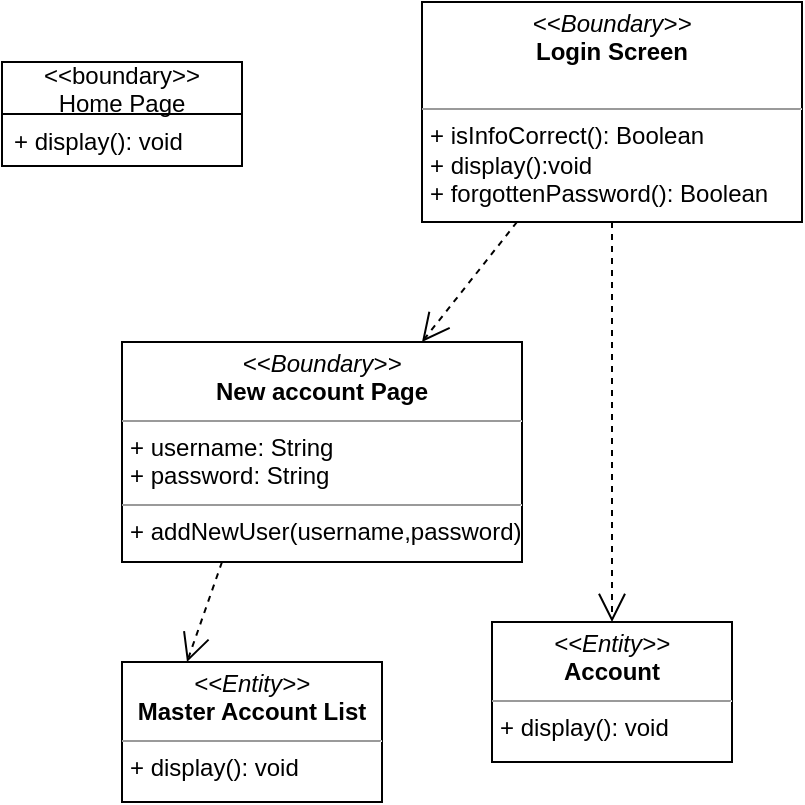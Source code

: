 <mxfile version="12.6.4" type="google"><diagram id="RWh_Ak5oucpyK7HYGEh9" name="Page-1"><mxGraphModel dx="1408" dy="748" grid="1" gridSize="10" guides="1" tooltips="1" connect="1" arrows="1" fold="1" page="1" pageScale="1" pageWidth="850" pageHeight="1100" math="0" shadow="0"><root><mxCell id="0"/><mxCell id="1" parent="0"/><mxCell id="GQZB_GqcP0gxitX-5heJ-1" value="&lt;p style=&quot;margin: 0px ; margin-top: 4px ; text-align: center&quot;&gt;&lt;i&gt;&amp;lt;&amp;lt;Boundary&amp;gt;&amp;gt;&lt;/i&gt;&lt;br&gt;&lt;b&gt;Login Screen&lt;/b&gt;&lt;/p&gt;&lt;p style=&quot;margin: 0px ; margin-left: 4px&quot;&gt;&lt;br&gt;&lt;/p&gt;&lt;hr size=&quot;1&quot;&gt;&lt;p style=&quot;margin: 0px ; margin-left: 4px&quot;&gt;+ isInfoCorrect(): Boolean&lt;/p&gt;&lt;p style=&quot;margin: 0px ; margin-left: 4px&quot;&gt;+ display():void&lt;br&gt;&lt;/p&gt;&lt;p style=&quot;margin: 0px ; margin-left: 4px&quot;&gt;+ forgottenPassword(): Boolean&lt;br&gt;&lt;/p&gt;" style="verticalAlign=top;align=left;overflow=fill;fontSize=12;fontFamily=Helvetica;html=1;" parent="1" vertex="1"><mxGeometry x="240" y="20" width="190" height="110" as="geometry"/></mxCell><mxCell id="GQZB_GqcP0gxitX-5heJ-2" value="&lt;&lt;boundary&gt;&gt;&#10;Home Page" style="swimlane;fontStyle=0;childLayout=stackLayout;horizontal=1;startSize=26;fillColor=none;horizontalStack=0;resizeParent=1;resizeParentMax=0;resizeLast=0;collapsible=1;marginBottom=0;" parent="1" vertex="1"><mxGeometry x="30" y="50" width="120" height="52" as="geometry"><mxRectangle x="30" y="50" width="110" height="30" as="alternateBounds"/></mxGeometry></mxCell><mxCell id="GQZB_GqcP0gxitX-5heJ-3" value="+ display(): void" style="text;strokeColor=none;fillColor=none;align=left;verticalAlign=top;spacingLeft=4;spacingRight=4;overflow=hidden;rotatable=0;points=[[0,0.5],[1,0.5]];portConstraint=eastwest;" parent="GQZB_GqcP0gxitX-5heJ-2" vertex="1"><mxGeometry y="26" width="120" height="26" as="geometry"/></mxCell><mxCell id="GQZB_GqcP0gxitX-5heJ-10" value="" style="endArrow=open;endSize=12;dashed=1;html=1;exitX=0.25;exitY=1;exitDx=0;exitDy=0;entryX=0.75;entryY=0;entryDx=0;entryDy=0;" parent="1" source="GQZB_GqcP0gxitX-5heJ-1" target="GQZB_GqcP0gxitX-5heJ-11" edge="1"><mxGeometry width="160" relative="1" as="geometry"><mxPoint x="100" y="330" as="sourcePoint"/><mxPoint x="240" y="220" as="targetPoint"/></mxGeometry></mxCell><mxCell id="GQZB_GqcP0gxitX-5heJ-11" value="&lt;p style=&quot;margin: 0px ; margin-top: 4px ; text-align: center&quot;&gt;&lt;i&gt;&amp;lt;&amp;lt;Boundary&amp;gt;&amp;gt;&lt;/i&gt;&lt;br&gt;&lt;b&gt;New account Page&lt;/b&gt;&lt;/p&gt;&lt;hr size=&quot;1&quot;&gt;&lt;p style=&quot;margin: 0px ; margin-left: 4px&quot;&gt;+ username: String&lt;br&gt;+ password: String&lt;/p&gt;&lt;hr size=&quot;1&quot;&gt;&lt;p style=&quot;margin: 0px ; margin-left: 4px&quot;&gt;+ addNewUser(username,password)&lt;br&gt;&lt;br&gt;&lt;/p&gt;" style="verticalAlign=top;align=left;overflow=fill;fontSize=12;fontFamily=Helvetica;html=1;" parent="1" vertex="1"><mxGeometry x="90" y="190" width="200" height="110" as="geometry"/></mxCell><mxCell id="GQZB_GqcP0gxitX-5heJ-12" value="" style="endArrow=open;endSize=12;dashed=1;html=1;exitX=0.5;exitY=1;exitDx=0;exitDy=0;entryX=0.5;entryY=0;entryDx=0;entryDy=0;" parent="1" source="GQZB_GqcP0gxitX-5heJ-1" target="GQZB_GqcP0gxitX-5heJ-13" edge="1"><mxGeometry width="160" relative="1" as="geometry"><mxPoint x="370" y="310" as="sourcePoint"/><mxPoint x="360" y="290" as="targetPoint"/></mxGeometry></mxCell><mxCell id="GQZB_GqcP0gxitX-5heJ-13" value="&lt;p style=&quot;margin: 0px ; margin-top: 4px ; text-align: center&quot;&gt;&lt;i&gt;&amp;lt;&amp;lt;Entity&amp;gt;&amp;gt;&lt;/i&gt;&lt;br&gt;&lt;b&gt;Account&lt;/b&gt;&lt;/p&gt;&lt;hr size=&quot;1&quot;&gt;&lt;p style=&quot;margin: 0px ; margin-left: 4px&quot;&gt;&lt;span&gt;+ display(): void&lt;/span&gt;&lt;br&gt;&lt;/p&gt;" style="verticalAlign=top;align=left;overflow=fill;fontSize=12;fontFamily=Helvetica;html=1;" parent="1" vertex="1"><mxGeometry x="275" y="330" width="120" height="70" as="geometry"/></mxCell><mxCell id="GQZB_GqcP0gxitX-5heJ-14" value="&lt;p style=&quot;margin: 0px ; margin-top: 4px ; text-align: center&quot;&gt;&lt;i&gt;&amp;lt;&amp;lt;Entity&amp;gt;&amp;gt;&lt;/i&gt;&lt;br&gt;&lt;b&gt;Master Account List&lt;/b&gt;&lt;/p&gt;&lt;hr size=&quot;1&quot;&gt;&lt;p style=&quot;margin: 0px ; margin-left: 4px&quot;&gt;&lt;/p&gt;&lt;p style=&quot;margin: 0px ; margin-left: 4px&quot;&gt;+ display(): void&lt;br&gt;&lt;br&gt;&lt;/p&gt;" style="verticalAlign=top;align=left;overflow=fill;fontSize=12;fontFamily=Helvetica;html=1;" parent="1" vertex="1"><mxGeometry x="90" y="350" width="130" height="70" as="geometry"/></mxCell><mxCell id="GQZB_GqcP0gxitX-5heJ-15" value="" style="endArrow=open;endSize=12;dashed=1;html=1;exitX=0.25;exitY=1;exitDx=0;exitDy=0;entryX=0.25;entryY=0;entryDx=0;entryDy=0;" parent="1" source="GQZB_GqcP0gxitX-5heJ-11" target="GQZB_GqcP0gxitX-5heJ-14" edge="1"><mxGeometry width="160" relative="1" as="geometry"><mxPoint x="280" y="430" as="sourcePoint"/><mxPoint x="440" y="430" as="targetPoint"/></mxGeometry></mxCell></root></mxGraphModel></diagram></mxfile>